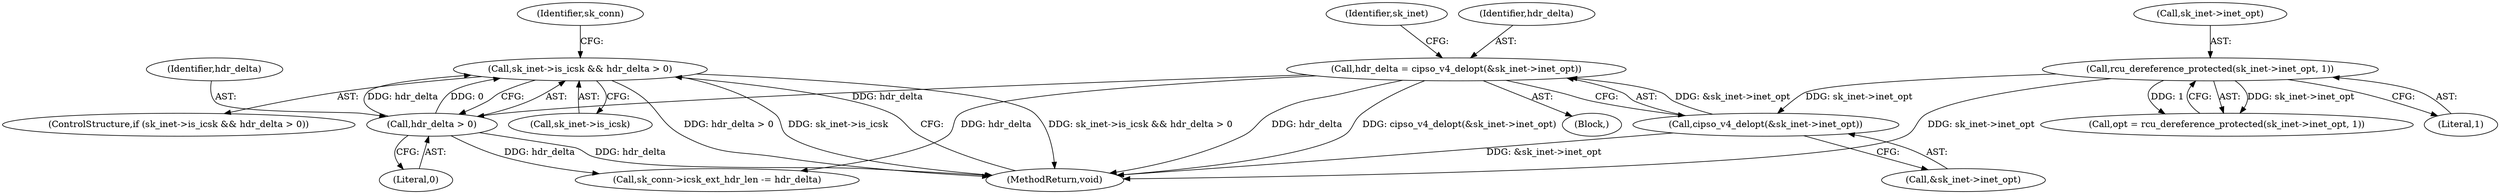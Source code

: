digraph "0_linux_f6d8bd051c391c1c0458a30b2a7abcd939329259_8@pointer" {
"1000138" [label="(Call,sk_inet->is_icsk && hdr_delta > 0)"];
"1000142" [label="(Call,hdr_delta > 0)"];
"1000130" [label="(Call,hdr_delta = cipso_v4_delopt(&sk_inet->inet_opt))"];
"1000132" [label="(Call,cipso_v4_delopt(&sk_inet->inet_opt))"];
"1000112" [label="(Call,rcu_dereference_protected(sk_inet->inet_opt, 1))"];
"1000142" [label="(Call,hdr_delta > 0)"];
"1000116" [label="(Literal,1)"];
"1000133" [label="(Call,&sk_inet->inet_opt)"];
"1000137" [label="(ControlStructure,if (sk_inet->is_icsk && hdr_delta > 0))"];
"1000140" [label="(Identifier,sk_inet)"];
"1000130" [label="(Call,hdr_delta = cipso_v4_delopt(&sk_inet->inet_opt))"];
"1000131" [label="(Identifier,hdr_delta)"];
"1000161" [label="(MethodReturn,void)"];
"1000110" [label="(Call,opt = rcu_dereference_protected(sk_inet->inet_opt, 1))"];
"1000112" [label="(Call,rcu_dereference_protected(sk_inet->inet_opt, 1))"];
"1000138" [label="(Call,sk_inet->is_icsk && hdr_delta > 0)"];
"1000144" [label="(Literal,0)"];
"1000151" [label="(Call,sk_conn->icsk_ext_hdr_len -= hdr_delta)"];
"1000148" [label="(Identifier,sk_conn)"];
"1000139" [label="(Call,sk_inet->is_icsk)"];
"1000132" [label="(Call,cipso_v4_delopt(&sk_inet->inet_opt))"];
"1000113" [label="(Call,sk_inet->inet_opt)"];
"1000102" [label="(Block,)"];
"1000143" [label="(Identifier,hdr_delta)"];
"1000138" -> "1000137"  [label="AST: "];
"1000138" -> "1000139"  [label="CFG: "];
"1000138" -> "1000142"  [label="CFG: "];
"1000139" -> "1000138"  [label="AST: "];
"1000142" -> "1000138"  [label="AST: "];
"1000148" -> "1000138"  [label="CFG: "];
"1000161" -> "1000138"  [label="CFG: "];
"1000138" -> "1000161"  [label="DDG: hdr_delta > 0"];
"1000138" -> "1000161"  [label="DDG: sk_inet->is_icsk"];
"1000138" -> "1000161"  [label="DDG: sk_inet->is_icsk && hdr_delta > 0"];
"1000142" -> "1000138"  [label="DDG: hdr_delta"];
"1000142" -> "1000138"  [label="DDG: 0"];
"1000142" -> "1000144"  [label="CFG: "];
"1000143" -> "1000142"  [label="AST: "];
"1000144" -> "1000142"  [label="AST: "];
"1000142" -> "1000161"  [label="DDG: hdr_delta"];
"1000130" -> "1000142"  [label="DDG: hdr_delta"];
"1000142" -> "1000151"  [label="DDG: hdr_delta"];
"1000130" -> "1000102"  [label="AST: "];
"1000130" -> "1000132"  [label="CFG: "];
"1000131" -> "1000130"  [label="AST: "];
"1000132" -> "1000130"  [label="AST: "];
"1000140" -> "1000130"  [label="CFG: "];
"1000130" -> "1000161"  [label="DDG: hdr_delta"];
"1000130" -> "1000161"  [label="DDG: cipso_v4_delopt(&sk_inet->inet_opt)"];
"1000132" -> "1000130"  [label="DDG: &sk_inet->inet_opt"];
"1000130" -> "1000151"  [label="DDG: hdr_delta"];
"1000132" -> "1000133"  [label="CFG: "];
"1000133" -> "1000132"  [label="AST: "];
"1000132" -> "1000161"  [label="DDG: &sk_inet->inet_opt"];
"1000112" -> "1000132"  [label="DDG: sk_inet->inet_opt"];
"1000112" -> "1000110"  [label="AST: "];
"1000112" -> "1000116"  [label="CFG: "];
"1000113" -> "1000112"  [label="AST: "];
"1000116" -> "1000112"  [label="AST: "];
"1000110" -> "1000112"  [label="CFG: "];
"1000112" -> "1000161"  [label="DDG: sk_inet->inet_opt"];
"1000112" -> "1000110"  [label="DDG: sk_inet->inet_opt"];
"1000112" -> "1000110"  [label="DDG: 1"];
}
